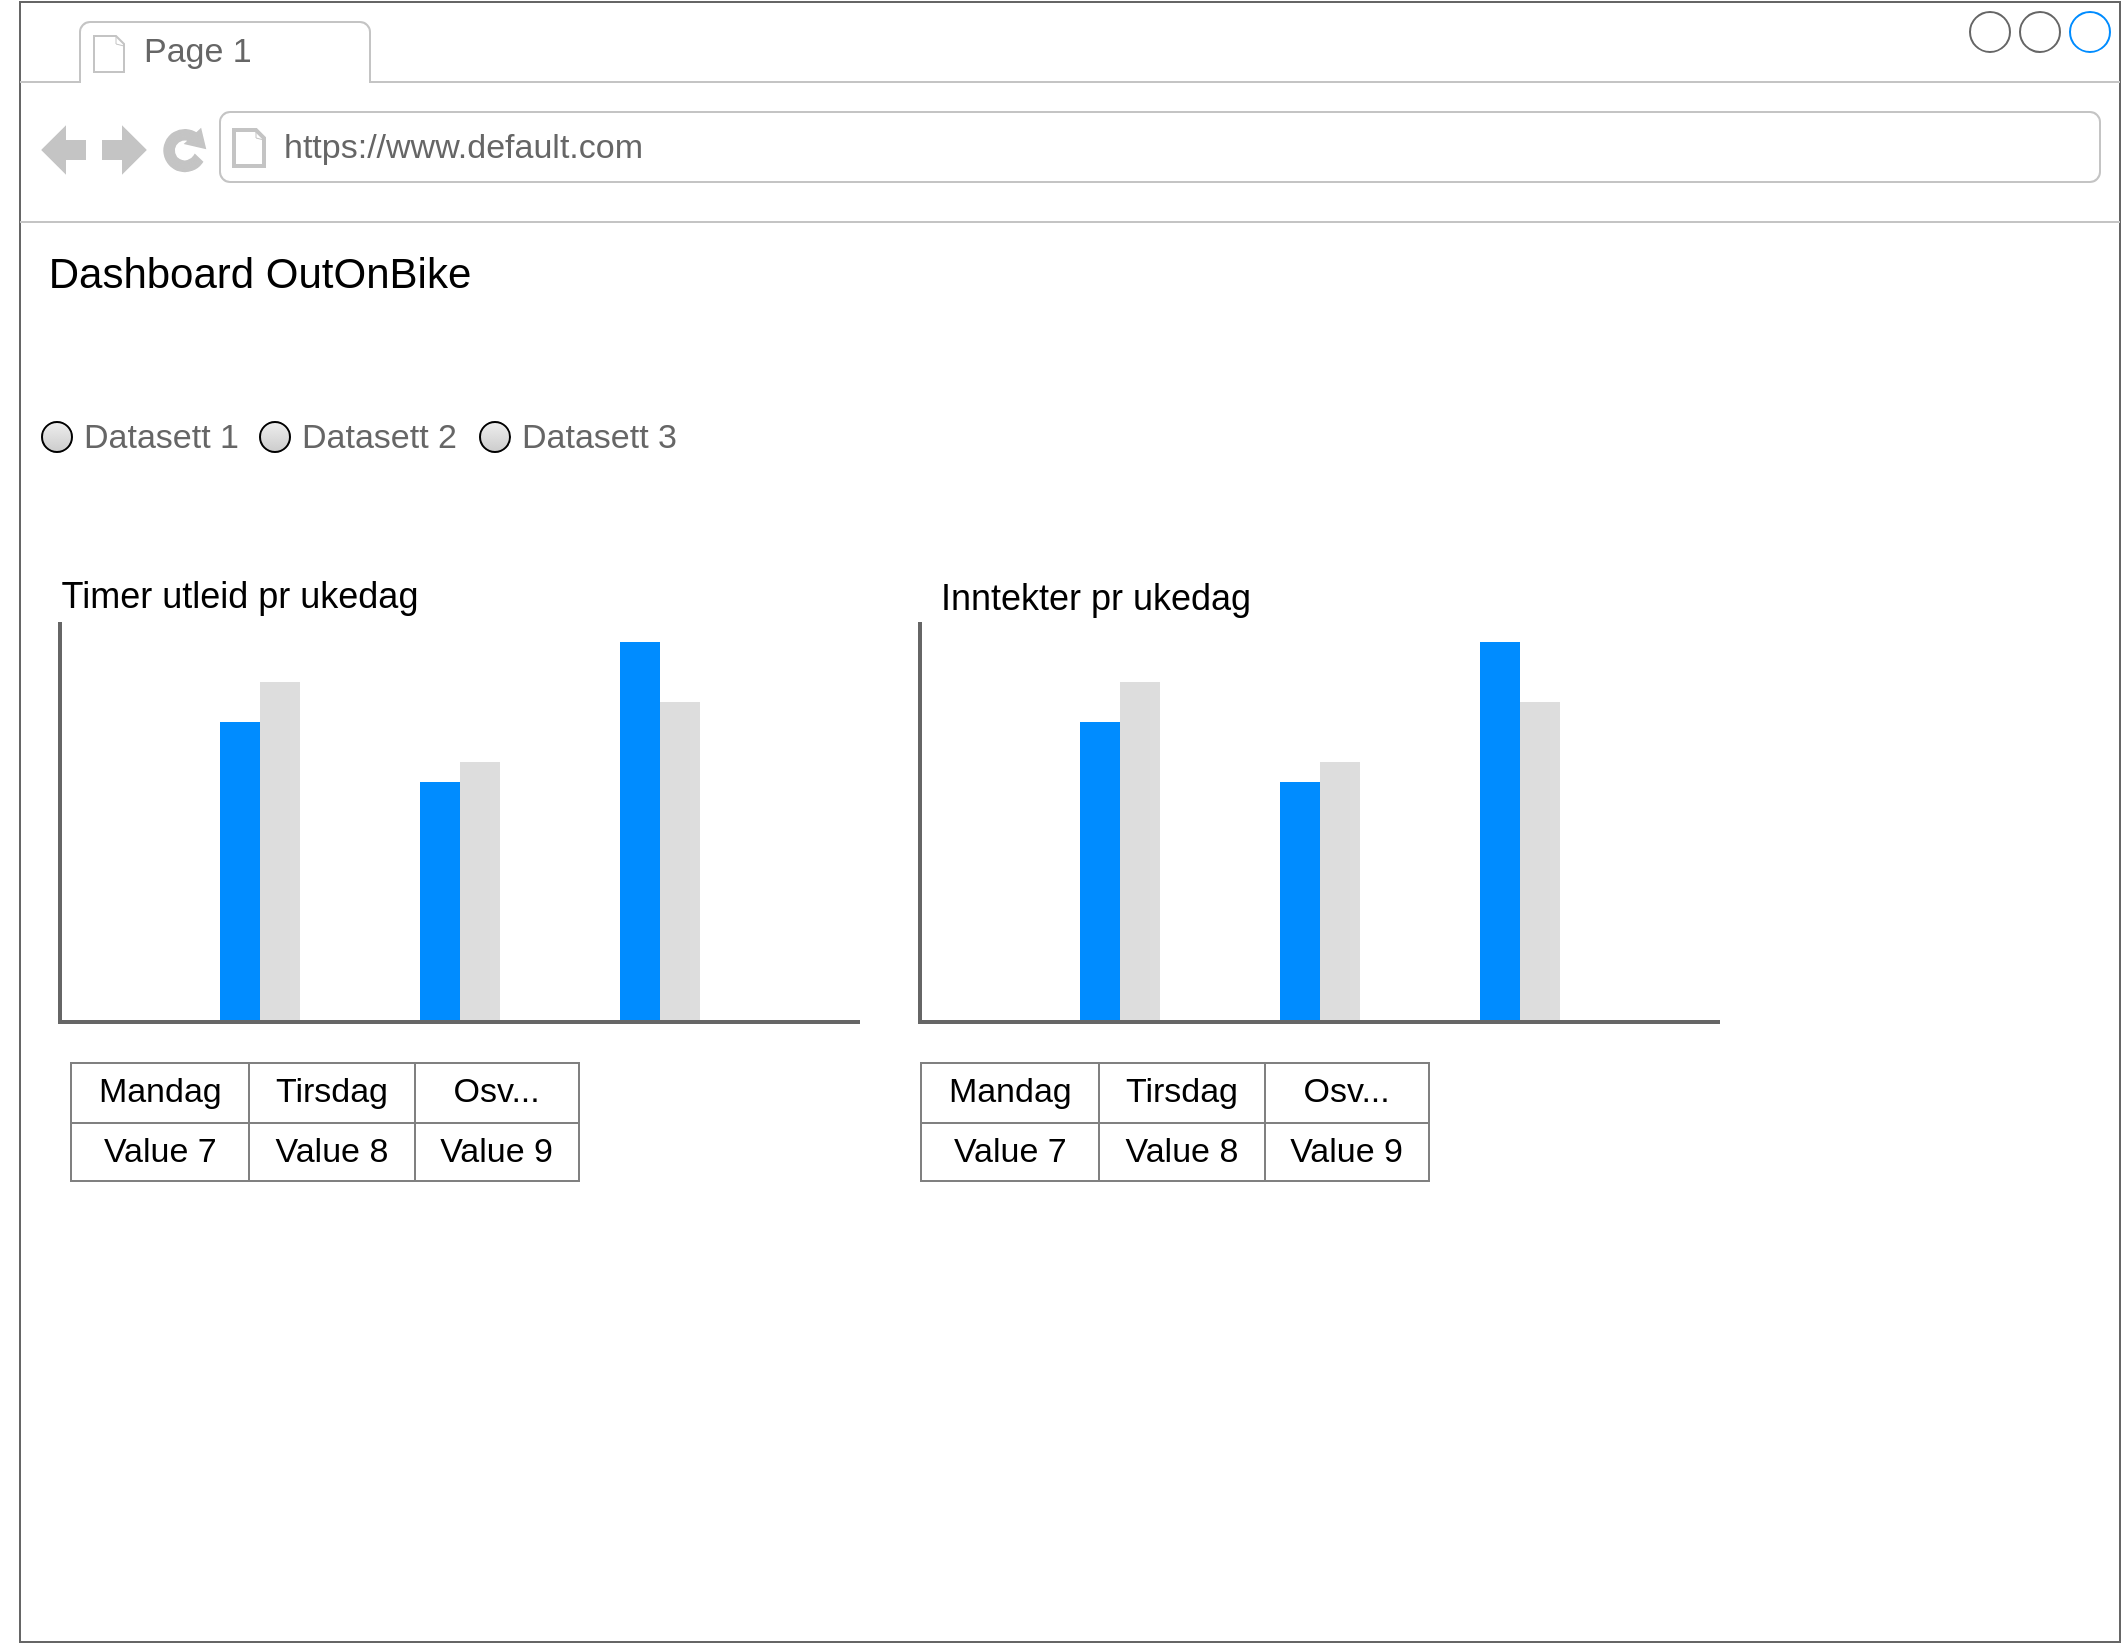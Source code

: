 <mxfile version="13.0.3" type="device"><diagram name="Page-1" id="2cc2dc42-3aac-f2a9-1cec-7a8b7cbee084"><mxGraphModel dx="1418" dy="841" grid="1" gridSize="10" guides="1" tooltips="1" connect="1" arrows="1" fold="1" page="1" pageScale="1" pageWidth="1100" pageHeight="850" background="#ffffff" math="0" shadow="0"><root><mxCell id="0"/><mxCell id="1" parent="0"/><mxCell id="7026571954dc6520-1" value="" style="strokeWidth=1;shadow=0;dashed=0;align=center;html=1;shape=mxgraph.mockup.containers.browserWindow;rSize=0;strokeColor=#666666;mainText=,;recursiveResize=0;rounded=0;labelBackgroundColor=none;fontFamily=Verdana;fontSize=12" parent="1" vertex="1"><mxGeometry x="30" y="20" width="1050" height="820" as="geometry"/></mxCell><mxCell id="7026571954dc6520-2" value="Page 1" style="strokeWidth=1;shadow=0;dashed=0;align=center;html=1;shape=mxgraph.mockup.containers.anchor;fontSize=17;fontColor=#666666;align=left;" parent="7026571954dc6520-1" vertex="1"><mxGeometry x="60" y="12" width="110" height="26" as="geometry"/></mxCell><mxCell id="7026571954dc6520-3" value="https://www.default.com" style="strokeWidth=1;shadow=0;dashed=0;align=center;html=1;shape=mxgraph.mockup.containers.anchor;rSize=0;fontSize=17;fontColor=#666666;align=left;" parent="7026571954dc6520-1" vertex="1"><mxGeometry x="130" y="60" width="250" height="26" as="geometry"/></mxCell><mxCell id="pfYlegMsdjZ-IW7-u9Qj-1" value="Datasett 1" style="shape=ellipse;fillColor=#eeeeee;strokeColor=#000000;gradientColor=#cccccc;html=1;align=left;spacingLeft=4;fontSize=17;fontColor=#666666;labelPosition=right;shadow=0;" vertex="1" parent="7026571954dc6520-1"><mxGeometry x="11" y="210" width="15" height="15" as="geometry"/></mxCell><mxCell id="pfYlegMsdjZ-IW7-u9Qj-6" value="Datasett 2" style="shape=ellipse;fillColor=#eeeeee;strokeColor=#000000;gradientColor=#cccccc;html=1;align=left;spacingLeft=4;fontSize=17;fontColor=#666666;labelPosition=right;shadow=0;" vertex="1" parent="7026571954dc6520-1"><mxGeometry x="120" y="210" width="15" height="15" as="geometry"/></mxCell><mxCell id="pfYlegMsdjZ-IW7-u9Qj-7" value="Datasett 3" style="shape=ellipse;fillColor=#eeeeee;strokeColor=#000000;gradientColor=#cccccc;html=1;align=left;spacingLeft=4;fontSize=17;fontColor=#666666;labelPosition=right;shadow=0;" vertex="1" parent="7026571954dc6520-1"><mxGeometry x="230" y="210" width="15" height="15" as="geometry"/></mxCell><mxCell id="pfYlegMsdjZ-IW7-u9Qj-8" value="" style="verticalLabelPosition=bottom;shadow=0;dashed=0;align=center;html=1;verticalAlign=top;strokeWidth=1;shape=mxgraph.mockup.graphics.columnChart;strokeColor=none;strokeColor2=none;strokeColor3=#666666;fillColor2=#008cff;fillColor3=#dddddd;" vertex="1" parent="7026571954dc6520-1"><mxGeometry x="20" y="310" width="400" height="200" as="geometry"/></mxCell><mxCell id="pfYlegMsdjZ-IW7-u9Qj-9" value="" style="verticalLabelPosition=bottom;shadow=0;dashed=0;align=center;html=1;verticalAlign=top;strokeWidth=1;shape=mxgraph.mockup.graphics.columnChart;strokeColor=none;strokeColor2=none;strokeColor3=#666666;fillColor2=#008cff;fillColor3=#dddddd;" vertex="1" parent="7026571954dc6520-1"><mxGeometry x="450" y="310" width="400" height="200" as="geometry"/></mxCell><mxCell id="pfYlegMsdjZ-IW7-u9Qj-10" value="Dashboard OutOnBike" style="text;html=1;strokeColor=none;fillColor=none;align=center;verticalAlign=middle;whiteSpace=wrap;rounded=0;fontSize=21;" vertex="1" parent="7026571954dc6520-1"><mxGeometry y="110" width="240" height="50" as="geometry"/></mxCell><mxCell id="pfYlegMsdjZ-IW7-u9Qj-11" value="&lt;font style=&quot;font-size: 18px&quot;&gt;Timer utleid pr ukedag&lt;/font&gt;" style="text;html=1;strokeColor=none;fillColor=none;align=center;verticalAlign=middle;whiteSpace=wrap;rounded=0;fontSize=21;" vertex="1" parent="7026571954dc6520-1"><mxGeometry x="-10" y="270" width="240" height="50" as="geometry"/></mxCell><mxCell id="pfYlegMsdjZ-IW7-u9Qj-12" value="&lt;font style=&quot;font-size: 18px&quot;&gt;Inntekter pr ukedag&lt;/font&gt;" style="text;html=1;strokeColor=none;fillColor=none;align=center;verticalAlign=middle;whiteSpace=wrap;rounded=0;fontSize=21;" vertex="1" parent="7026571954dc6520-1"><mxGeometry x="418" y="271" width="240" height="50" as="geometry"/></mxCell><mxCell id="pfYlegMsdjZ-IW7-u9Qj-66" value="&lt;table border=&quot;1&quot; width=&quot;100%&quot; style=&quot;width: 100%; height: 100%; border-collapse: collapse; font-size: 17px;&quot;&gt;&lt;tbody style=&quot;font-size: 17px;&quot;&gt;&lt;tr style=&quot;font-size: 17px;&quot;&gt;&lt;td align=&quot;center&quot; style=&quot;font-size: 17px;&quot;&gt;Mandag&lt;/td&gt;&lt;td align=&quot;center&quot; style=&quot;font-size: 17px;&quot;&gt;Tirsdag&lt;/td&gt;&lt;td align=&quot;center&quot; style=&quot;font-size: 17px;&quot;&gt;Osv...&lt;/td&gt;&lt;/tr&gt;&lt;tr style=&quot;font-size: 17px;&quot;&gt;&lt;td align=&quot;center&quot; style=&quot;font-size: 17px;&quot;&gt;Value 7&lt;/td&gt;&lt;td align=&quot;center&quot; style=&quot;font-size: 17px;&quot;&gt;Value 8&lt;/td&gt;&lt;td align=&quot;center&quot; style=&quot;font-size: 17px;&quot;&gt;Value 9&lt;/td&gt;&lt;/tr&gt;&lt;/tbody&gt;&lt;/table&gt;" style="text;html=1;strokeColor=none;fillColor=none;overflow=fill;fontSize=17;" vertex="1" parent="7026571954dc6520-1"><mxGeometry x="25" y="530" width="255" height="60" as="geometry"/></mxCell><mxCell id="pfYlegMsdjZ-IW7-u9Qj-67" value="&lt;table border=&quot;1&quot; width=&quot;100%&quot; style=&quot;width: 100%; height: 100%; border-collapse: collapse; font-size: 17px;&quot;&gt;&lt;tbody style=&quot;font-size: 17px;&quot;&gt;&lt;tr style=&quot;font-size: 17px;&quot;&gt;&lt;td align=&quot;center&quot; style=&quot;font-size: 17px;&quot;&gt;Mandag&lt;/td&gt;&lt;td align=&quot;center&quot; style=&quot;font-size: 17px;&quot;&gt;Tirsdag&lt;/td&gt;&lt;td align=&quot;center&quot; style=&quot;font-size: 17px;&quot;&gt;Osv...&lt;/td&gt;&lt;/tr&gt;&lt;tr style=&quot;font-size: 17px;&quot;&gt;&lt;td align=&quot;center&quot; style=&quot;font-size: 17px;&quot;&gt;Value 7&lt;/td&gt;&lt;td align=&quot;center&quot; style=&quot;font-size: 17px;&quot;&gt;Value 8&lt;/td&gt;&lt;td align=&quot;center&quot; style=&quot;font-size: 17px;&quot;&gt;Value 9&lt;/td&gt;&lt;/tr&gt;&lt;/tbody&gt;&lt;/table&gt;" style="text;html=1;strokeColor=none;fillColor=none;overflow=fill;fontSize=17;" vertex="1" parent="7026571954dc6520-1"><mxGeometry x="450" y="530" width="255" height="60" as="geometry"/></mxCell></root></mxGraphModel></diagram></mxfile>